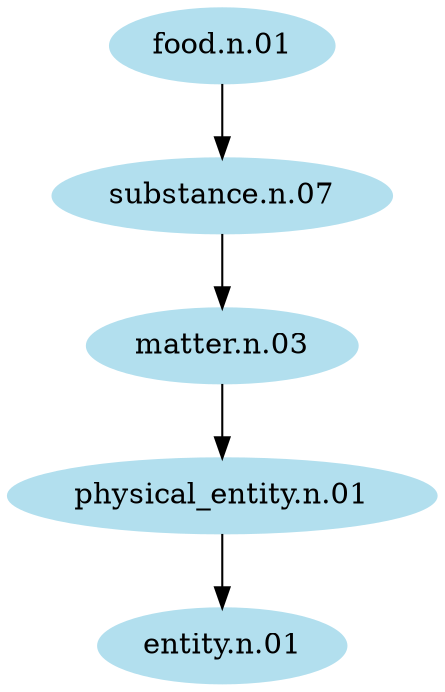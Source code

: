 digraph unix {
	node [color=lightblue2 style=filled]
	size="6,6"
	"food.n.01" -> "substance.n.07"
	"substance.n.07" -> "matter.n.03"
	"matter.n.03" -> "physical_entity.n.01"
	"physical_entity.n.01" -> "entity.n.01"
}
